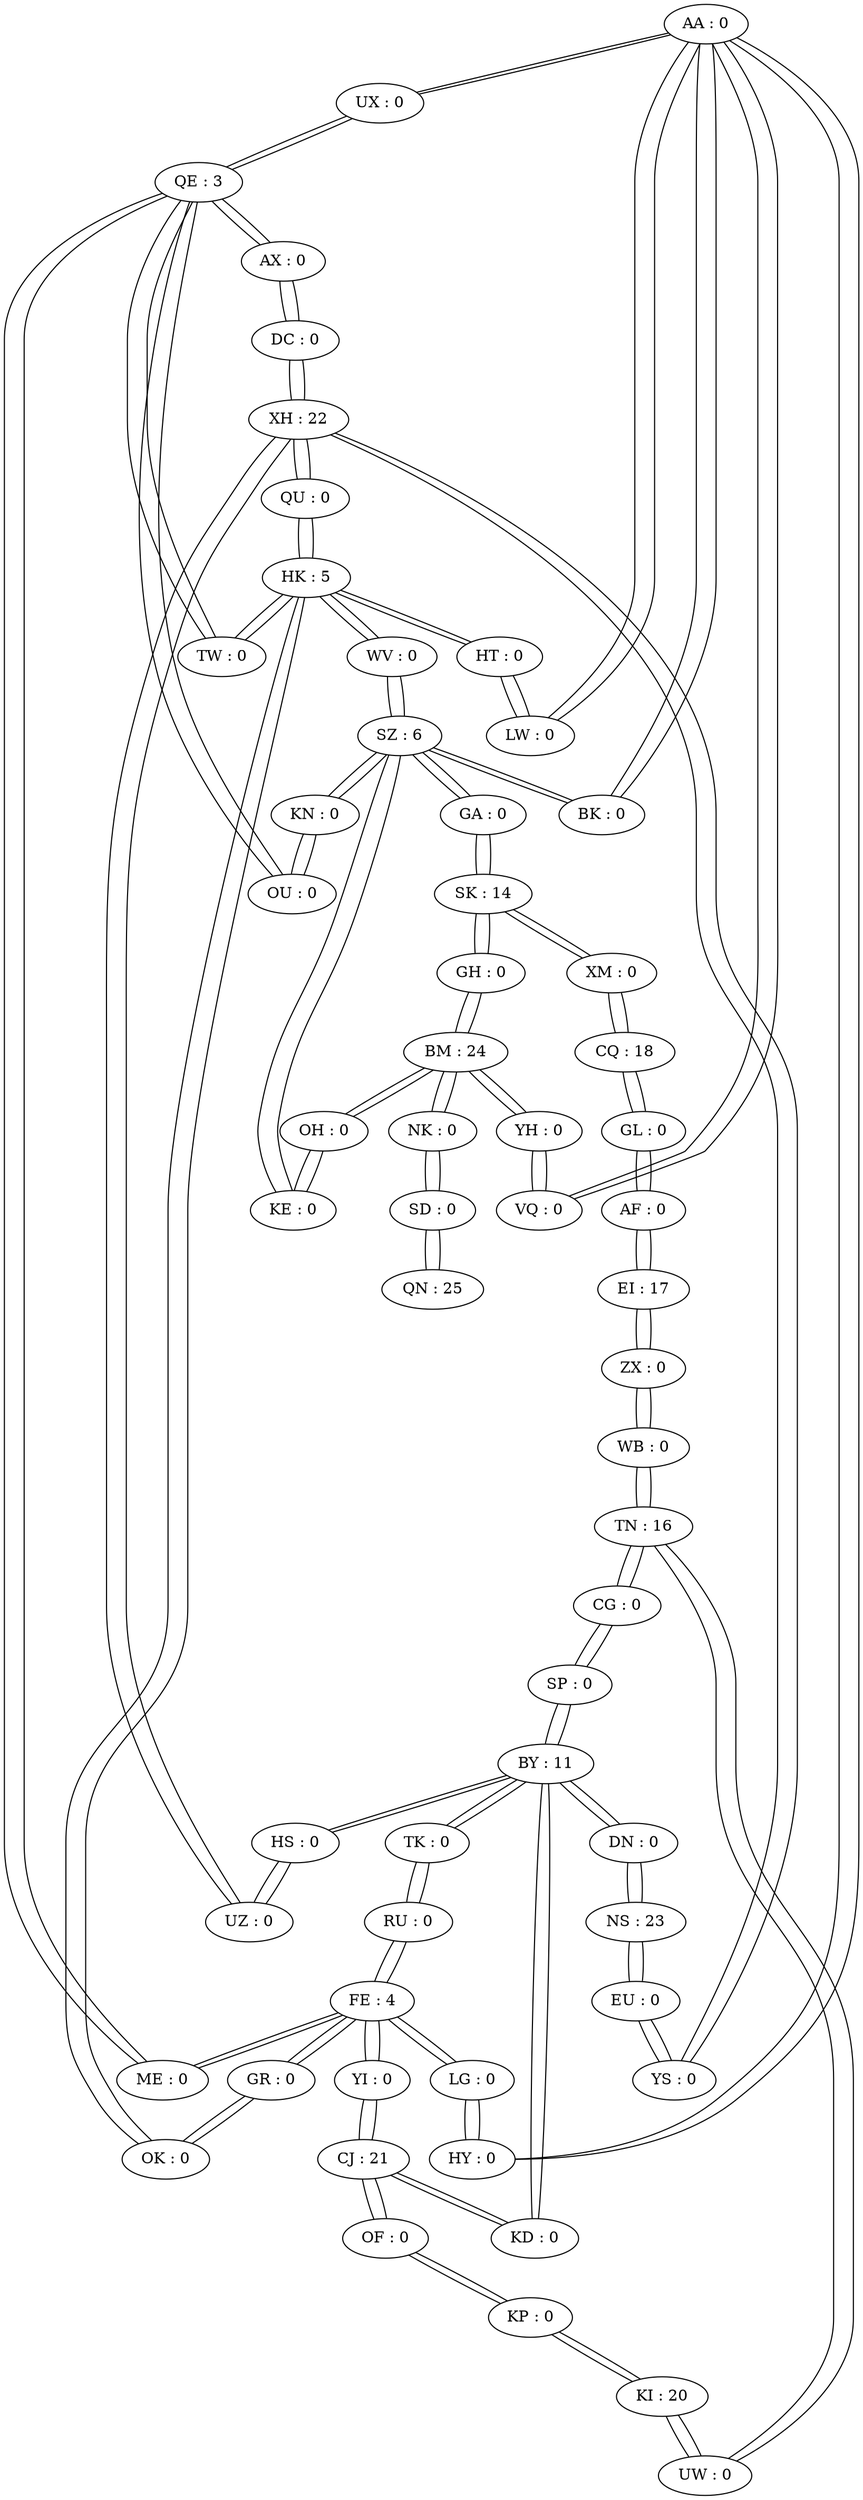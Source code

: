 graph day16 {
    AA [label="AA : 0"]
    QE [label="QE : 3"]
    TN [label="TN : 16"]
    UX [label="UX : 0"]
    HK [label="HK : 5"]
    SK [label="SK : 14"]
    HY [label="HY : 0"]
    BK [label="BK : 0"]
    BY [label="BY : 11"]
    GR [label="GR : 0"]
    OH [label="OH : 0"]
    DC [label="DC : 0"]
    YS [label="YS : 0"]
    KP [label="KP : 0"]
    LG [label="LG : 0"]
    FE [label="FE : 4"]
    NK [label="NK : 0"]
    EU [label="EU : 0"]
    OF [label="OF : 0"]
    TW [label="TW : 0"]
    GL [label="GL : 0"]
    OU [label="OU : 0"]
    BM [label="BM : 24"]
    GA [label="GA : 0"]
    EI [label="EI : 17"]
    QN [label="QN : 25"]
    ZX [label="ZX : 0"]
    ME [label="ME : 0"]
    CJ [label="CJ : 21"]
    AX [label="AX : 0"]
    LW [label="LW : 0"]
    CQ [label="CQ : 18"]
    KN [label="KN : 0"]
    HS [label="HS : 0"]
    RU [label="RU : 0"]
    SZ [label="SZ : 6"]
    AF [label="AF : 0"]
    YI [label="YI : 0"]
    HT [label="HT : 0"]
    WV [label="WV : 0"]
    TK [label="TK : 0"]
    GH [label="GH : 0"]
    CG [label="CG : 0"]
    SP [label="SP : 0"]
    XM [label="XM : 0"]
    DN [label="DN : 0"]
    XH [label="XH : 22"]
    KI [label="KI : 20"]
    OK [label="OK : 0"]
    YH [label="YH : 0"]
    UZ [label="UZ : 0"]
    KE [label="KE : 0"]
    VQ [label="VQ : 0"]
    QU [label="QU : 0"]
    WB [label="WB : 0"]
    UW [label="UW : 0"]
    SD [label="SD : 0"]
    NS [label="NS : 23"]
    KD [label="KD : 0"]
    


    QE -- OU
    QE -- ME
    QE -- UX
    QE -- AX
    QE -- TW
    TN -- UW
    TN -- CG
    TN -- WB
    UX -- AA
    UX -- QE
    HK -- HT
    HK -- QU
    HK -- TW
    HK -- WV
    HK -- OK
    SK -- GH
    SK -- GA
    SK -- XM
    HY -- LG
    HY -- AA
    BK -- SZ
    BK -- AA
    BY -- SP
    BY -- HS
    BY -- DN
    BY -- KD
    BY -- TK
    GR -- FE
    GR -- OK
    OH -- BM
    OH -- KE
    DC -- AX
    DC -- XH
    YS -- XH
    YS -- EU
    KP -- KI
    KP -- OF
    LG -- FE
    LG -- HY
    FE -- RU
    FE -- GR
    FE -- YI
    FE -- LG
    FE -- ME
    NK -- SD
    NK -- BM
    EU -- NS
    EU -- YS
    OF -- CJ
    OF -- KP
    TW -- HK
    TW -- QE
    GL -- AF
    GL -- CQ
    OU -- KN
    OU -- QE
    BM -- GH
    BM -- NK
    BM -- YH
    BM -- OH
    GA -- SK
    GA -- SZ
    EI -- ZX
    EI -- AF
    QN -- SD
    ZX -- EI
    ZX -- WB
    ME -- QE
    ME -- FE
    CJ -- OF
    CJ -- YI
    CJ -- KD
    AX -- DC
    AX -- QE
    LW -- AA
    LW -- HT
    CQ -- GL
    CQ -- XM
    KN -- SZ
    KN -- OU
    HS -- UZ
    HS -- BY
    RU -- TK
    RU -- FE
    SZ -- WV
    SZ -- GA
    SZ -- BK
    SZ -- KE
    SZ -- KN
    AF -- GL
    AF -- EI
    YI -- FE
    YI -- CJ
    HT -- LW
    HT -- HK
    WV -- SZ
    WV -- HK
    TK -- BY
    TK -- RU
    GH -- BM
    GH -- SK
    CG -- TN
    CG -- SP
    AA -- HY
    AA -- UX
    AA -- VQ
    AA -- LW
    AA -- BK
    SP -- BY
    SP -- CG
    XM -- SK
    XM -- CQ
    DN -- NS
    DN -- BY
    XH -- YS
    XH -- QU
    XH -- UZ
    XH -- DC
    KI -- UW
    KI -- KP
    OK -- HK
    OK -- GR
    YH -- VQ
    YH -- BM
    UZ -- XH
    UZ -- HS
    KE -- OH
    KE -- SZ
    VQ -- AA
    VQ -- YH
    QU -- HK
    QU -- XH
    WB -- TN
    WB -- ZX
    UW -- KI
    UW -- TN
    SD -- NK
    SD -- QN
    NS -- EU
    NS -- DN
    KD -- BY
    KD -- CJ

}